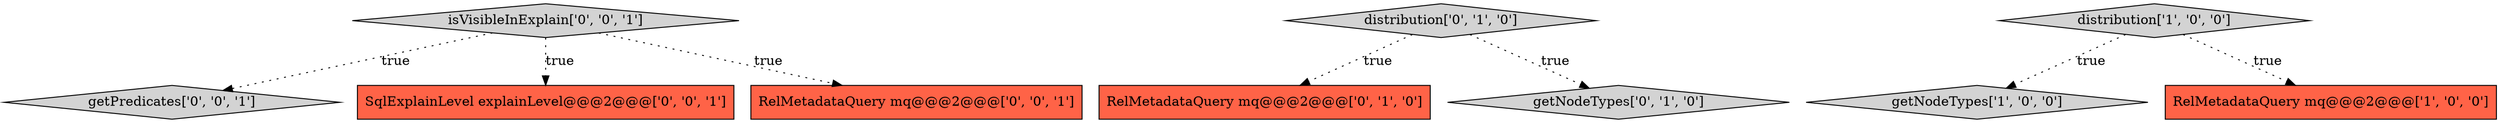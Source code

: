 digraph {
9 [style = filled, label = "isVisibleInExplain['0', '0', '1']", fillcolor = lightgray, shape = diamond image = "AAA0AAABBB3BBB"];
8 [style = filled, label = "getPredicates['0', '0', '1']", fillcolor = lightgray, shape = diamond image = "AAA0AAABBB3BBB"];
5 [style = filled, label = "RelMetadataQuery mq@@@2@@@['0', '1', '0']", fillcolor = tomato, shape = box image = "AAA0AAABBB2BBB"];
4 [style = filled, label = "getNodeTypes['0', '1', '0']", fillcolor = lightgray, shape = diamond image = "AAA0AAABBB2BBB"];
2 [style = filled, label = "getNodeTypes['1', '0', '0']", fillcolor = lightgray, shape = diamond image = "AAA0AAABBB1BBB"];
3 [style = filled, label = "distribution['0', '1', '0']", fillcolor = lightgray, shape = diamond image = "AAA0AAABBB2BBB"];
0 [style = filled, label = "distribution['1', '0', '0']", fillcolor = lightgray, shape = diamond image = "AAA0AAABBB1BBB"];
7 [style = filled, label = "SqlExplainLevel explainLevel@@@2@@@['0', '0', '1']", fillcolor = tomato, shape = box image = "AAA0AAABBB3BBB"];
6 [style = filled, label = "RelMetadataQuery mq@@@2@@@['0', '0', '1']", fillcolor = tomato, shape = box image = "AAA0AAABBB3BBB"];
1 [style = filled, label = "RelMetadataQuery mq@@@2@@@['1', '0', '0']", fillcolor = tomato, shape = box image = "AAA0AAABBB1BBB"];
0->2 [style = dotted, label="true"];
9->8 [style = dotted, label="true"];
0->1 [style = dotted, label="true"];
3->4 [style = dotted, label="true"];
3->5 [style = dotted, label="true"];
9->6 [style = dotted, label="true"];
9->7 [style = dotted, label="true"];
}
